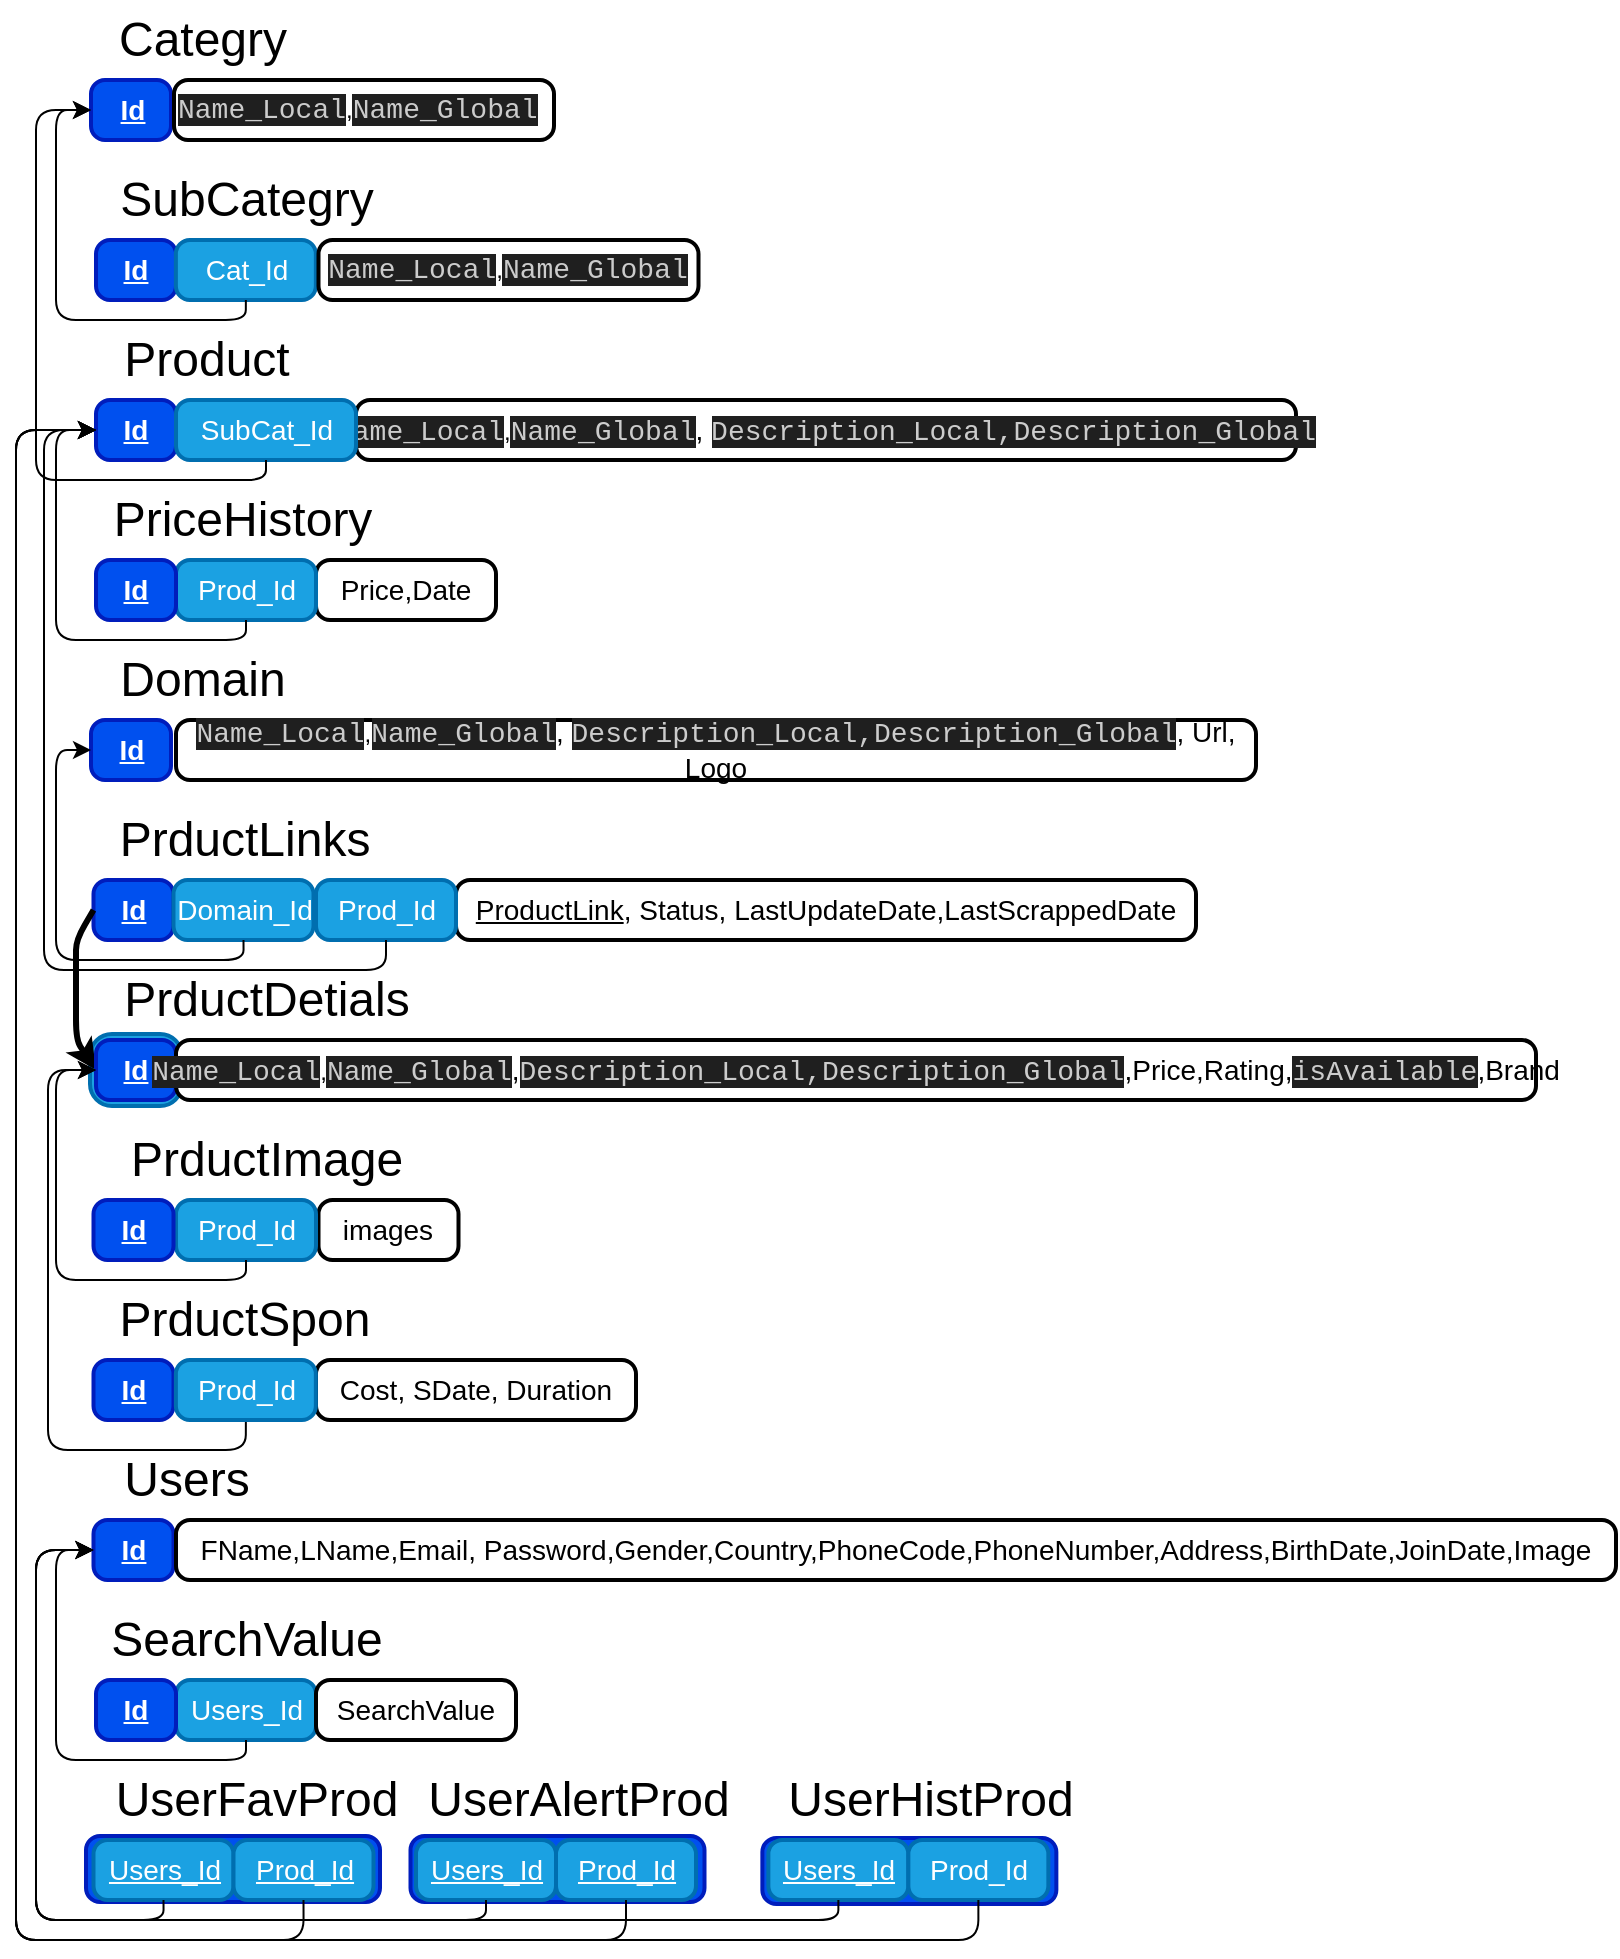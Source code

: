 <mxfile>
    <diagram id="7M1j6jTD5WMNC7OYtBL2" name="Page-1">
        <mxGraphModel dx="781" dy="453" grid="1" gridSize="10" guides="1" tooltips="1" connect="1" arrows="1" fold="1" page="1" pageScale="1" pageWidth="850" pageHeight="1100" math="0" shadow="0">
            <root>
                <mxCell id="0"/>
                <mxCell id="1" parent="0"/>
                <mxCell id="359" value="&lt;b style=&quot;font-size: 14px;&quot;&gt;&lt;u&gt;Id&lt;/u&gt;&lt;/b&gt;" style="rounded=1;whiteSpace=wrap;html=1;absoluteArcSize=1;arcSize=14;strokeWidth=2;align=center;fillColor=#0050ef;fontColor=#ffffff;strokeColor=#001DBC;" vertex="1" parent="1">
                    <mxGeometry x="393.18" y="959" width="147" height="33" as="geometry"/>
                </mxCell>
                <mxCell id="358" value="&lt;b style=&quot;font-size: 14px;&quot;&gt;&lt;u&gt;Id&lt;/u&gt;&lt;/b&gt;" style="rounded=1;whiteSpace=wrap;html=1;absoluteArcSize=1;arcSize=14;strokeWidth=2;align=center;fillColor=#0050ef;fontColor=#ffffff;strokeColor=#001DBC;" vertex="1" parent="1">
                    <mxGeometry x="217.25" y="958" width="147" height="33" as="geometry"/>
                </mxCell>
                <mxCell id="357" value="&lt;b style=&quot;font-size: 14px;&quot;&gt;&lt;u&gt;Id&lt;/u&gt;&lt;/b&gt;" style="rounded=1;whiteSpace=wrap;html=1;absoluteArcSize=1;arcSize=14;strokeWidth=2;align=center;fillColor=#0050ef;fontColor=#ffffff;strokeColor=#001DBC;" vertex="1" parent="1">
                    <mxGeometry x="55" y="958" width="147" height="33" as="geometry"/>
                </mxCell>
                <mxCell id="352" value="" style="rounded=1;html=1;absoluteArcSize=1;arcSize=22;strokeWidth=2;align=center;fillColor=#1ba1e2;fontColor=#ffffff;strokeColor=#006EAF;" parent="1" vertex="1">
                    <mxGeometry x="57" y="557" width="46" height="36" as="geometry"/>
                </mxCell>
                <mxCell id="269" value="&lt;span style=&quot;font-size: 14px;&quot;&gt;&lt;b&gt;&lt;u&gt;Id&lt;/u&gt;&lt;/b&gt;&lt;/span&gt;" style="rounded=1;html=1;absoluteArcSize=1;arcSize=14;strokeWidth=2;align=center;fillColor=#0050ef;fontColor=#ffffff;strokeColor=#001DBC;" parent="1" vertex="1">
                    <mxGeometry x="57.5" y="80" width="40" height="30" as="geometry"/>
                </mxCell>
                <mxCell id="270" value="&lt;font style=&quot;font-size: 24px;&quot;&gt;Categry&lt;/font&gt;" style="text;html=1;align=center;verticalAlign=middle;resizable=0;points=[];autosize=1;strokeColor=none;fillColor=none;labelBackgroundColor=none;" parent="1" vertex="1">
                    <mxGeometry x="57.5" y="40" width="110" height="40" as="geometry"/>
                </mxCell>
                <mxCell id="273" value="&lt;span style=&quot;font-size: 24px;&quot;&gt;SubCategry&lt;/span&gt;" style="text;html=1;align=center;verticalAlign=middle;resizable=0;points=[];autosize=1;strokeColor=none;fillColor=none;" parent="1" vertex="1">
                    <mxGeometry x="60" y="120" width="150" height="40" as="geometry"/>
                </mxCell>
                <mxCell id="274" value="&lt;span style=&quot;background-color: rgb(31, 31, 31); color: rgb(204, 204, 204); font-family: Consolas, &amp;quot;Courier New&amp;quot;, monospace; font-size: 14px;&quot;&gt;Name_Local&lt;/span&gt;&lt;span style=&quot;background-color: initial;&quot;&gt;,&lt;/span&gt;&lt;span style=&quot;background-color: rgb(31, 31, 31); color: rgb(204, 204, 204); font-family: Consolas, &amp;quot;Courier New&amp;quot;, monospace; font-size: 14px;&quot;&gt;Name_Global&lt;/span&gt;" style="rounded=1;absoluteArcSize=1;arcSize=14;strokeWidth=2;align=left;whiteSpace=wrap;html=1;glass=0;shadow=0;" parent="1" vertex="1">
                    <mxGeometry x="99" y="80" width="190" height="30" as="geometry"/>
                </mxCell>
                <mxCell id="276" value="&lt;span style=&quot;font-size: 24px;&quot;&gt;Product&lt;/span&gt;" style="text;html=1;align=center;verticalAlign=middle;resizable=0;points=[];autosize=1;strokeColor=none;fillColor=none;" parent="1" vertex="1">
                    <mxGeometry x="60" y="200" width="110" height="40" as="geometry"/>
                </mxCell>
                <mxCell id="277" value="&lt;b style=&quot;font-size: 14px;&quot;&gt;&lt;u&gt;Id&lt;/u&gt;&lt;/b&gt;" style="rounded=1;whiteSpace=wrap;html=1;absoluteArcSize=1;arcSize=14;strokeWidth=2;align=center;fillColor=#0050ef;fontColor=#ffffff;strokeColor=#001DBC;" parent="1" vertex="1">
                    <mxGeometry x="60" y="160" width="40" height="30" as="geometry"/>
                </mxCell>
                <mxCell id="279" value="&lt;b style=&quot;font-size: 14px;&quot;&gt;&lt;u&gt;Id&lt;/u&gt;&lt;/b&gt;" style="rounded=1;whiteSpace=wrap;html=1;absoluteArcSize=1;arcSize=14;strokeWidth=2;align=center;fillColor=#0050ef;fontColor=#ffffff;strokeColor=#001DBC;" parent="1" vertex="1">
                    <mxGeometry x="60" y="240" width="40" height="30" as="geometry"/>
                </mxCell>
                <mxCell id="280" value="&lt;span style=&quot;text-align: left; background-color: rgb(31, 31, 31); color: rgb(204, 204, 204); font-family: Consolas, &amp;quot;Courier New&amp;quot;, monospace; font-size: 14px;&quot;&gt;Name_Local&lt;/span&gt;&lt;span style=&quot;text-align: left; background-color: initial;&quot;&gt;,&lt;/span&gt;&lt;span style=&quot;text-align: left; background-color: rgb(31, 31, 31); color: rgb(204, 204, 204); font-family: Consolas, &amp;quot;Courier New&amp;quot;, monospace; font-size: 14px;&quot;&gt;Name_Global&lt;/span&gt;&lt;span style=&quot;font-size: 14px;&quot;&gt;,&amp;nbsp;&lt;/span&gt;&lt;span style=&quot;background-color: rgb(31, 31, 31); color: rgb(204, 204, 204); font-family: Consolas, &amp;quot;Courier New&amp;quot;, monospace; font-size: 14px;&quot;&gt;Description_Local,&lt;/span&gt;&lt;span style=&quot;background-color: rgb(31, 31, 31); color: rgb(204, 204, 204); font-family: Consolas, &amp;quot;Courier New&amp;quot;, monospace; font-size: 14px;&quot;&gt;Description_Global&lt;/span&gt;" style="rounded=1;whiteSpace=wrap;html=1;absoluteArcSize=1;arcSize=14;strokeWidth=2;align=center;" parent="1" vertex="1">
                    <mxGeometry x="190" y="240" width="470" height="30" as="geometry"/>
                </mxCell>
                <mxCell id="282" value="&lt;span style=&quot;font-size: 24px;&quot;&gt;PriceHistory&lt;/span&gt;" style="text;html=1;align=center;verticalAlign=middle;resizable=0;points=[];autosize=1;strokeColor=none;fillColor=none;" parent="1" vertex="1">
                    <mxGeometry x="57.5" y="280" width="150" height="40" as="geometry"/>
                </mxCell>
                <mxCell id="284" value="&lt;span style=&quot;font-size: 14px;&quot;&gt;Price,Date&lt;/span&gt;" style="rounded=1;whiteSpace=wrap;html=1;absoluteArcSize=1;arcSize=14;strokeWidth=2;align=center;" parent="1" vertex="1">
                    <mxGeometry x="170" y="320" width="90" height="30" as="geometry"/>
                </mxCell>
                <mxCell id="285" value="&lt;span style=&quot;font-size: 14px;&quot;&gt;Prod_Id&lt;/span&gt;" style="rounded=1;html=1;absoluteArcSize=1;arcSize=14;strokeWidth=2;align=center;fillColor=#1ba1e2;fontColor=#ffffff;strokeColor=#006EAF;" parent="1" vertex="1">
                    <mxGeometry x="100" y="320" width="70" height="30" as="geometry"/>
                </mxCell>
                <mxCell id="286" value="&lt;span style=&quot;font-size: 24px;&quot;&gt;Domain&lt;/span&gt;" style="text;html=1;align=center;verticalAlign=middle;resizable=0;points=[];autosize=1;strokeColor=none;fillColor=none;" parent="1" vertex="1">
                    <mxGeometry x="57.5" y="360" width="110" height="40" as="geometry"/>
                </mxCell>
                <mxCell id="287" value="&lt;b style=&quot;font-size: 14px;&quot;&gt;&lt;u&gt;Id&lt;/u&gt;&lt;/b&gt;" style="rounded=1;whiteSpace=wrap;html=1;absoluteArcSize=1;arcSize=14;strokeWidth=2;align=center;fillColor=#0050ef;fontColor=#ffffff;strokeColor=#001DBC;" parent="1" vertex="1">
                    <mxGeometry x="57.5" y="400" width="40" height="30" as="geometry"/>
                </mxCell>
                <mxCell id="288" value="&lt;span style=&quot;text-align: left; background-color: rgb(31, 31, 31); color: rgb(204, 204, 204); font-family: Consolas, &amp;quot;Courier New&amp;quot;, monospace; font-size: 14px;&quot;&gt;Name_Local&lt;/span&gt;&lt;span style=&quot;text-align: left; background-color: initial;&quot;&gt;,&lt;/span&gt;&lt;span style=&quot;text-align: left; background-color: rgb(31, 31, 31); color: rgb(204, 204, 204); font-family: Consolas, &amp;quot;Courier New&amp;quot;, monospace; font-size: 14px;&quot;&gt;Name_Global&lt;/span&gt;&lt;span style=&quot;font-size: 14px;&quot;&gt;,&amp;nbsp;&lt;/span&gt;&lt;span style=&quot;background-color: rgb(31, 31, 31); color: rgb(204, 204, 204); font-family: Consolas, &amp;quot;Courier New&amp;quot;, monospace; font-size: 14px;&quot;&gt;Description_Local,&lt;/span&gt;&lt;span style=&quot;background-color: rgb(31, 31, 31); color: rgb(204, 204, 204); font-family: Consolas, &amp;quot;Courier New&amp;quot;, monospace; font-size: 14px;&quot;&gt;Description_Global&lt;/span&gt;&lt;span style=&quot;background-color: initial; font-size: 14px;&quot;&gt;, Url, Logo&lt;/span&gt;" style="rounded=1;whiteSpace=wrap;html=1;absoluteArcSize=1;arcSize=14;strokeWidth=2;align=center;" parent="1" vertex="1">
                    <mxGeometry x="100" y="400" width="540" height="30" as="geometry"/>
                </mxCell>
                <mxCell id="289" value="&lt;span style=&quot;font-size: 24px;&quot;&gt;PrductLinks&lt;/span&gt;" style="text;html=1;align=center;verticalAlign=middle;resizable=0;points=[];autosize=1;strokeColor=none;fillColor=none;" parent="1" vertex="1">
                    <mxGeometry x="58.75" y="440" width="150" height="40" as="geometry"/>
                </mxCell>
                <mxCell id="290" value="&lt;b style=&quot;font-size: 14px;&quot;&gt;&lt;u&gt;Id&lt;/u&gt;&lt;/b&gt;" style="rounded=1;whiteSpace=wrap;html=1;absoluteArcSize=1;arcSize=14;strokeWidth=2;align=center;fillColor=#0050ef;fontColor=#ffffff;strokeColor=#001DBC;" parent="1" vertex="1">
                    <mxGeometry x="58.75" y="480" width="40" height="30" as="geometry"/>
                </mxCell>
                <mxCell id="291" value="&lt;span style=&quot;font-size: 14px;&quot;&gt;&lt;u&gt;ProductLink&lt;/u&gt;, Status, LastUpdateDate,LastScrappedDate&lt;/span&gt;" style="rounded=1;whiteSpace=wrap;html=1;absoluteArcSize=1;arcSize=14;strokeWidth=2;align=center;" parent="1" vertex="1">
                    <mxGeometry x="240" y="480" width="370" height="30" as="geometry"/>
                </mxCell>
                <mxCell id="293" value="&lt;span style=&quot;font-size: 24px;&quot;&gt;PrductDetials&lt;/span&gt;" style="text;html=1;align=center;verticalAlign=middle;resizable=0;points=[];autosize=1;strokeColor=none;fillColor=none;" parent="1" vertex="1">
                    <mxGeometry x="60" y="520" width="170" height="40" as="geometry"/>
                </mxCell>
                <mxCell id="347" style="edgeStyle=none;html=1;entryX=0;entryY=0.5;entryDx=0;entryDy=0;endArrow=none;endFill=0;startArrow=classic;startFill=1;exitX=0;exitY=0.5;exitDx=0;exitDy=0;strokeWidth=3;" parent="1" source="294" target="290" edge="1">
                    <mxGeometry relative="1" as="geometry">
                        <Array as="points">
                            <mxPoint x="50" y="560"/>
                            <mxPoint x="50" y="530"/>
                            <mxPoint x="50" y="510"/>
                        </Array>
                    </mxGeometry>
                </mxCell>
                <mxCell id="294" value="&lt;b style=&quot;font-size: 14px;&quot;&gt;&lt;u&gt;Id&lt;/u&gt;&lt;/b&gt;" style="rounded=1;whiteSpace=wrap;html=1;absoluteArcSize=1;arcSize=14;strokeWidth=2;align=center;fillColor=#0050ef;fontColor=#ffffff;strokeColor=#001DBC;" parent="1" vertex="1">
                    <mxGeometry x="60" y="560" width="40" height="30" as="geometry"/>
                </mxCell>
                <mxCell id="295" value="&lt;span style=&quot;text-align: left; background-color: rgb(31, 31, 31); color: rgb(204, 204, 204); font-family: Consolas, &amp;quot;Courier New&amp;quot;, monospace; font-size: 14px;&quot;&gt;Name_Local&lt;/span&gt;&lt;span style=&quot;text-align: left; background-color: initial;&quot;&gt;,&lt;/span&gt;&lt;span style=&quot;text-align: left; background-color: rgb(31, 31, 31); color: rgb(204, 204, 204); font-family: Consolas, &amp;quot;Courier New&amp;quot;, monospace; font-size: 14px;&quot;&gt;Name_Global&lt;/span&gt;&lt;span style=&quot;font-size: 14px;&quot;&gt;,&lt;/span&gt;&lt;span style=&quot;background-color: rgb(31, 31, 31); color: rgb(204, 204, 204); font-family: Consolas, &amp;quot;Courier New&amp;quot;, monospace; font-size: 14px;&quot;&gt;Description_Local,&lt;/span&gt;&lt;span style=&quot;background-color: rgb(31, 31, 31); color: rgb(204, 204, 204); font-family: Consolas, &amp;quot;Courier New&amp;quot;, monospace; font-size: 14px;&quot;&gt;Description_Global&lt;/span&gt;&lt;span style=&quot;font-size: 14px;&quot;&gt;,Price,Rating,&lt;/span&gt;&lt;span style=&quot;background-color: rgb(31, 31, 31); color: rgb(204, 204, 204); font-family: Consolas, &amp;quot;Courier New&amp;quot;, monospace; font-size: 14px;&quot;&gt;isAvailable&lt;/span&gt;&lt;span style=&quot;font-size: 14px; background-color: initial;&quot;&gt;,Brand&lt;/span&gt;" style="rounded=1;whiteSpace=wrap;html=1;absoluteArcSize=1;arcSize=14;strokeWidth=2;align=center;" parent="1" vertex="1">
                    <mxGeometry x="100" y="560" width="680" height="30" as="geometry"/>
                </mxCell>
                <mxCell id="296" value="&lt;span style=&quot;font-size: 24px;&quot;&gt;PrductImage&lt;/span&gt;" style="text;html=1;align=center;verticalAlign=middle;resizable=0;points=[];autosize=1;strokeColor=none;fillColor=none;" parent="1" vertex="1">
                    <mxGeometry x="65" y="600" width="160" height="40" as="geometry"/>
                </mxCell>
                <mxCell id="298" value="&lt;span style=&quot;font-size: 14px;&quot;&gt;images&lt;/span&gt;" style="rounded=1;whiteSpace=wrap;html=1;absoluteArcSize=1;arcSize=14;strokeWidth=2;align=center;" parent="1" vertex="1">
                    <mxGeometry x="171.25" y="640" width="70" height="30" as="geometry"/>
                </mxCell>
                <mxCell id="299" value="&lt;span style=&quot;font-size: 14px;&quot;&gt;Prod_Id&lt;/span&gt;" style="rounded=1;html=1;absoluteArcSize=1;arcSize=14;strokeWidth=2;align=center;fillColor=#1ba1e2;fontColor=#ffffff;strokeColor=#006EAF;" parent="1" vertex="1">
                    <mxGeometry x="100" y="640" width="70" height="30" as="geometry"/>
                </mxCell>
                <mxCell id="301" value="&lt;span style=&quot;font-size: 24px;&quot;&gt;PrductSpon&lt;/span&gt;" style="text;html=1;align=center;verticalAlign=middle;resizable=0;points=[];autosize=1;strokeColor=none;fillColor=none;" parent="1" vertex="1">
                    <mxGeometry x="58.75" y="680" width="150" height="40" as="geometry"/>
                </mxCell>
                <mxCell id="302" value="&lt;b style=&quot;font-size: 14px;&quot;&gt;&lt;u&gt;Id&lt;/u&gt;&lt;/b&gt;" style="rounded=1;whiteSpace=wrap;html=1;absoluteArcSize=1;arcSize=14;strokeWidth=2;align=center;fillColor=#0050ef;fontColor=#ffffff;strokeColor=#001DBC;" parent="1" vertex="1">
                    <mxGeometry x="58.75" y="720" width="40" height="30" as="geometry"/>
                </mxCell>
                <mxCell id="303" value="&lt;span style=&quot;font-size: 14px;&quot;&gt;Cost, SDate, Duration&lt;/span&gt;" style="rounded=1;whiteSpace=wrap;html=1;absoluteArcSize=1;arcSize=14;strokeWidth=2;align=center;" parent="1" vertex="1">
                    <mxGeometry x="170" y="720" width="160" height="30" as="geometry"/>
                </mxCell>
                <mxCell id="304" value="&lt;span style=&quot;font-size: 24px;&quot;&gt;Users&lt;/span&gt;" style="text;html=1;align=center;verticalAlign=middle;resizable=0;points=[];autosize=1;strokeColor=none;fillColor=none;" parent="1" vertex="1">
                    <mxGeometry x="60" y="760" width="90" height="40" as="geometry"/>
                </mxCell>
                <mxCell id="305" value="&lt;b style=&quot;font-size: 14px;&quot;&gt;&lt;u&gt;Id&lt;/u&gt;&lt;/b&gt;" style="rounded=1;whiteSpace=wrap;html=1;absoluteArcSize=1;arcSize=14;strokeWidth=2;align=center;fillColor=#0050ef;fontColor=#ffffff;strokeColor=#001DBC;" parent="1" vertex="1">
                    <mxGeometry x="58.75" y="800" width="40" height="30" as="geometry"/>
                </mxCell>
                <mxCell id="306" value="&lt;span style=&quot;font-size: 14px;&quot;&gt;FName,LName,Email, Password,Gender,&lt;/span&gt;&lt;span style=&quot;font-size: 14px;&quot;&gt;Country,PhoneCode,&lt;/span&gt;&lt;span style=&quot;font-size: 14px;&quot;&gt;PhoneNumber,Address,BirthDate,JoinDate,Image&lt;/span&gt;" style="rounded=1;whiteSpace=wrap;html=1;absoluteArcSize=1;arcSize=14;strokeWidth=2;align=center;" parent="1" vertex="1">
                    <mxGeometry x="100" y="800" width="720" height="30" as="geometry"/>
                </mxCell>
                <mxCell id="307" value="&lt;span style=&quot;font-size: 24px;&quot;&gt;SearchValue&lt;/span&gt;" style="text;html=1;align=center;verticalAlign=middle;resizable=0;points=[];autosize=1;strokeColor=none;fillColor=none;" parent="1" vertex="1">
                    <mxGeometry x="55" y="840" width="160" height="40" as="geometry"/>
                </mxCell>
                <mxCell id="309" value="&lt;span style=&quot;font-size: 14px;&quot;&gt;Users_Id&lt;/span&gt;" style="rounded=1;html=1;absoluteArcSize=1;arcSize=14;strokeWidth=2;align=center;fillColor=#1ba1e2;fontColor=#ffffff;strokeColor=#006EAF;" parent="1" vertex="1">
                    <mxGeometry x="100" y="880" width="70" height="30" as="geometry"/>
                </mxCell>
                <mxCell id="308" value="&lt;span style=&quot;font-size: 14px;&quot;&gt;SearchValue&lt;/span&gt;" style="rounded=1;whiteSpace=wrap;html=1;absoluteArcSize=1;arcSize=14;strokeWidth=2;align=center;" parent="1" vertex="1">
                    <mxGeometry x="170" y="880" width="100" height="30" as="geometry"/>
                </mxCell>
                <mxCell id="310" value="&lt;span style=&quot;font-size: 24px;&quot;&gt;UserFavProd&lt;/span&gt;" style="text;html=1;align=center;verticalAlign=middle;resizable=0;points=[];autosize=1;strokeColor=none;fillColor=none;" parent="1" vertex="1">
                    <mxGeometry x="60" y="920" width="160" height="40" as="geometry"/>
                </mxCell>
                <mxCell id="313" value="&lt;span style=&quot;font-size: 14px;&quot;&gt;&lt;u&gt;Users_Id&lt;/u&gt;&lt;/span&gt;" style="rounded=1;html=1;absoluteArcSize=1;arcSize=14;strokeWidth=2;align=center;fillColor=#1ba1e2;fontColor=#ffffff;strokeColor=#006EAF;" parent="1" vertex="1">
                    <mxGeometry x="58.75" y="960" width="70" height="30" as="geometry"/>
                </mxCell>
                <mxCell id="314" value="&lt;span style=&quot;font-size: 14px;&quot;&gt;&lt;u&gt;Prod_Id&lt;/u&gt;&lt;/span&gt;" style="rounded=1;html=1;absoluteArcSize=1;arcSize=14;strokeWidth=2;align=center;fillColor=#1ba1e2;fontColor=#ffffff;strokeColor=#006EAF;" parent="1" vertex="1">
                    <mxGeometry x="128.75" y="960" width="70" height="30" as="geometry"/>
                </mxCell>
                <mxCell id="315" value="&lt;span style=&quot;font-size: 24px;&quot;&gt;UserAlertProd&lt;/span&gt;" style="text;html=1;align=center;verticalAlign=middle;resizable=0;points=[];autosize=1;strokeColor=none;fillColor=none;" parent="1" vertex="1">
                    <mxGeometry x="216.25" y="920" width="170" height="40" as="geometry"/>
                </mxCell>
                <mxCell id="316" value="&lt;span style=&quot;font-size: 14px;&quot;&gt;&lt;u&gt;Users_Id&lt;/u&gt;&lt;/span&gt;" style="rounded=1;html=1;absoluteArcSize=1;arcSize=14;strokeWidth=2;align=center;fillColor=#1ba1e2;fontColor=#ffffff;strokeColor=#006EAF;" parent="1" vertex="1">
                    <mxGeometry x="220" y="960" width="70" height="30" as="geometry"/>
                </mxCell>
                <mxCell id="317" value="&lt;span style=&quot;font-size: 14px;&quot;&gt;&lt;u&gt;Prod_Id&lt;/u&gt;&lt;/span&gt;" style="rounded=1;html=1;absoluteArcSize=1;arcSize=14;strokeWidth=2;align=center;fillColor=#1ba1e2;fontColor=#ffffff;strokeColor=#006EAF;" parent="1" vertex="1">
                    <mxGeometry x="290" y="960" width="70" height="30" as="geometry"/>
                </mxCell>
                <mxCell id="318" value="&lt;span style=&quot;font-size: 24px;&quot;&gt;UserHistProd&lt;/span&gt;" style="text;html=1;align=center;verticalAlign=middle;resizable=0;points=[];autosize=1;strokeColor=none;fillColor=none;" parent="1" vertex="1">
                    <mxGeometry x="392.43" y="920" width="170" height="40" as="geometry"/>
                </mxCell>
                <mxCell id="319" value="&lt;span style=&quot;font-size: 14px;&quot;&gt;&lt;u&gt;Users_Id&lt;/u&gt;&lt;/span&gt;" style="rounded=1;html=1;absoluteArcSize=1;arcSize=14;strokeWidth=2;align=center;fillColor=#1ba1e2;fontColor=#ffffff;strokeColor=#006EAF;" parent="1" vertex="1">
                    <mxGeometry x="396.18" y="960" width="70" height="30" as="geometry"/>
                </mxCell>
                <mxCell id="320" value="&lt;span style=&quot;font-size: 14px;&quot;&gt;Prod_Id&lt;/span&gt;" style="rounded=1;html=1;absoluteArcSize=1;arcSize=14;strokeWidth=2;align=center;fillColor=#1ba1e2;fontColor=#ffffff;strokeColor=#006EAF;" parent="1" vertex="1">
                    <mxGeometry x="466.18" y="960" width="70" height="30" as="geometry"/>
                </mxCell>
                <mxCell id="321" value="&lt;span style=&quot;font-size: 14px;&quot;&gt;Cat_Id&lt;/span&gt;" style="rounded=1;html=1;absoluteArcSize=1;arcSize=14;strokeWidth=2;align=center;fillColor=#1ba1e2;fontColor=#ffffff;strokeColor=#006EAF;" parent="1" vertex="1">
                    <mxGeometry x="99.93" y="160" width="70" height="30" as="geometry"/>
                </mxCell>
                <mxCell id="322" value="&lt;span style=&quot;text-align: left; background-color: rgb(31, 31, 31); color: rgb(204, 204, 204); font-family: Consolas, &amp;quot;Courier New&amp;quot;, monospace; font-size: 14px;&quot;&gt;Name_Local&lt;/span&gt;&lt;span style=&quot;text-align: left; background-color: initial;&quot;&gt;,&lt;/span&gt;&lt;span style=&quot;text-align: left; background-color: rgb(31, 31, 31); color: rgb(204, 204, 204); font-family: Consolas, &amp;quot;Courier New&amp;quot;, monospace; font-size: 14px;&quot;&gt;Name_Global&lt;/span&gt;" style="rounded=1;whiteSpace=wrap;html=1;absoluteArcSize=1;arcSize=14;strokeWidth=2;align=center;" parent="1" vertex="1">
                    <mxGeometry x="171.25" y="160" width="190" height="30" as="geometry"/>
                </mxCell>
                <mxCell id="324" style="edgeStyle=orthogonalEdgeStyle;html=1;entryX=0;entryY=0.5;entryDx=0;entryDy=0;fontSize=14;align=center;exitX=0.5;exitY=1;exitDx=0;exitDy=0;" parent="1" source="321" target="269" edge="1">
                    <mxGeometry relative="1" as="geometry">
                        <mxPoint x="114.93" y="190" as="sourcePoint"/>
                        <mxPoint x="39.93" y="97" as="targetPoint"/>
                        <Array as="points">
                            <mxPoint x="135" y="200"/>
                            <mxPoint x="40" y="200"/>
                            <mxPoint x="40" y="95"/>
                        </Array>
                    </mxGeometry>
                </mxCell>
                <mxCell id="325" value="&lt;span style=&quot;font-size: 14px;&quot;&gt;SubCat_Id&lt;/span&gt;" style="rounded=1;html=1;absoluteArcSize=1;arcSize=14;strokeWidth=2;align=center;fillColor=#1ba1e2;fontColor=#ffffff;strokeColor=#006EAF;" parent="1" vertex="1">
                    <mxGeometry x="100" y="240" width="90" height="30" as="geometry"/>
                </mxCell>
                <mxCell id="326" style="edgeStyle=orthogonalEdgeStyle;html=1;entryX=0;entryY=0.5;entryDx=0;entryDy=0;fontSize=14;align=center;exitX=0.5;exitY=1;exitDx=0;exitDy=0;" parent="1" source="325" target="269" edge="1">
                    <mxGeometry relative="1" as="geometry">
                        <mxPoint x="132.5" y="270" as="sourcePoint"/>
                        <mxPoint x="55.07" y="175" as="targetPoint"/>
                        <Array as="points">
                            <mxPoint x="145" y="280"/>
                            <mxPoint x="30" y="280"/>
                            <mxPoint x="30" y="95"/>
                        </Array>
                    </mxGeometry>
                </mxCell>
                <mxCell id="327" value="&lt;span style=&quot;font-size: 14px;&quot;&gt;Domain_Id&lt;/span&gt;" style="rounded=1;html=1;absoluteArcSize=1;arcSize=14;strokeWidth=2;align=center;fillColor=#1ba1e2;fontColor=#ffffff;strokeColor=#006EAF;" parent="1" vertex="1">
                    <mxGeometry x="98.75" y="480" width="70" height="30" as="geometry"/>
                </mxCell>
                <mxCell id="328" style="edgeStyle=orthogonalEdgeStyle;html=1;entryX=0;entryY=0.5;entryDx=0;entryDy=0;fontSize=14;align=center;exitX=0.5;exitY=1;exitDx=0;exitDy=0;" parent="1" source="327" target="287" edge="1">
                    <mxGeometry relative="1" as="geometry">
                        <mxPoint x="129.88" y="525" as="sourcePoint"/>
                        <mxPoint x="42.38" y="350" as="targetPoint"/>
                        <Array as="points">
                            <mxPoint x="134" y="520"/>
                            <mxPoint x="40" y="520"/>
                            <mxPoint x="40" y="415"/>
                        </Array>
                    </mxGeometry>
                </mxCell>
                <mxCell id="329" style="edgeStyle=orthogonalEdgeStyle;html=1;entryX=0;entryY=0.5;entryDx=0;entryDy=0;fontSize=14;align=center;exitX=0.5;exitY=1;exitDx=0;exitDy=0;" parent="1" source="299" target="294" edge="1">
                    <mxGeometry relative="1" as="geometry">
                        <mxPoint x="125.63" y="670" as="sourcePoint"/>
                        <mxPoint x="49.38" y="575" as="targetPoint"/>
                        <Array as="points">
                            <mxPoint x="135" y="680"/>
                            <mxPoint x="40" y="680"/>
                            <mxPoint x="40" y="575"/>
                        </Array>
                    </mxGeometry>
                </mxCell>
                <mxCell id="331" style="edgeStyle=orthogonalEdgeStyle;html=1;entryX=0;entryY=0.5;entryDx=0;entryDy=0;fontSize=14;align=center;exitX=0.5;exitY=1;exitDx=0;exitDy=0;" parent="1" source="332" target="294" edge="1">
                    <mxGeometry relative="1" as="geometry">
                        <mxPoint x="132.43" y="755" as="sourcePoint"/>
                        <mxPoint x="98.68" y="660" as="targetPoint"/>
                        <Array as="points">
                            <mxPoint x="135" y="765"/>
                            <mxPoint x="36" y="765"/>
                            <mxPoint x="36" y="575"/>
                        </Array>
                    </mxGeometry>
                </mxCell>
                <mxCell id="332" value="&lt;span style=&quot;font-size: 14px;&quot;&gt;Prod_Id&lt;/span&gt;" style="rounded=1;html=1;absoluteArcSize=1;arcSize=14;strokeWidth=2;align=center;fillColor=#1ba1e2;fontColor=#ffffff;strokeColor=#006EAF;" parent="1" vertex="1">
                    <mxGeometry x="99.93" y="720" width="70" height="30" as="geometry"/>
                </mxCell>
                <mxCell id="333" style="edgeStyle=orthogonalEdgeStyle;html=1;fontSize=14;align=center;exitX=0.5;exitY=1;exitDx=0;exitDy=0;entryX=0;entryY=0.5;entryDx=0;entryDy=0;" parent="1" source="309" target="305" edge="1">
                    <mxGeometry relative="1" as="geometry">
                        <mxPoint x="132.5" y="904.96" as="sourcePoint"/>
                        <mxPoint x="40" y="810" as="targetPoint"/>
                        <Array as="points">
                            <mxPoint x="135" y="920"/>
                            <mxPoint x="40" y="920"/>
                            <mxPoint x="40" y="815"/>
                        </Array>
                    </mxGeometry>
                </mxCell>
                <mxCell id="334" style="edgeStyle=orthogonalEdgeStyle;html=1;fontSize=14;align=center;exitX=0.5;exitY=1;exitDx=0;exitDy=0;entryX=0;entryY=0.5;entryDx=0;entryDy=0;" parent="1" source="313" target="305" edge="1">
                    <mxGeometry relative="1" as="geometry">
                        <mxPoint x="97.49" y="1005" as="sourcePoint"/>
                        <mxPoint x="62.49" y="910" as="targetPoint"/>
                        <Array as="points">
                            <mxPoint x="94" y="1000"/>
                            <mxPoint x="30" y="1000"/>
                            <mxPoint x="30" y="815"/>
                        </Array>
                    </mxGeometry>
                </mxCell>
                <mxCell id="335" style="edgeStyle=orthogonalEdgeStyle;html=1;fontSize=14;align=center;exitX=0.5;exitY=1;exitDx=0;exitDy=0;entryX=0;entryY=0.5;entryDx=0;entryDy=0;" parent="1" source="319" target="305" edge="1">
                    <mxGeometry relative="1" as="geometry">
                        <mxPoint x="103.75" y="1000" as="sourcePoint"/>
                        <mxPoint x="68.75" y="905" as="targetPoint"/>
                        <Array as="points">
                            <mxPoint x="431" y="1000"/>
                            <mxPoint x="30" y="1000"/>
                            <mxPoint x="30" y="815"/>
                        </Array>
                    </mxGeometry>
                </mxCell>
                <mxCell id="336" style="edgeStyle=orthogonalEdgeStyle;html=1;fontSize=14;align=center;exitX=0.5;exitY=1;exitDx=0;exitDy=0;" parent="1" source="316" target="305" edge="1">
                    <mxGeometry relative="1" as="geometry">
                        <mxPoint x="89.75" y="995" as="sourcePoint"/>
                        <mxPoint x="54.75" y="900" as="targetPoint"/>
                        <Array as="points">
                            <mxPoint x="255" y="1000"/>
                            <mxPoint x="30" y="1000"/>
                            <mxPoint x="30" y="815"/>
                        </Array>
                    </mxGeometry>
                </mxCell>
                <mxCell id="337" style="edgeStyle=orthogonalEdgeStyle;html=1;fontSize=14;align=center;exitX=0.5;exitY=1;exitDx=0;exitDy=0;entryX=0;entryY=0.5;entryDx=0;entryDy=0;" parent="1" source="314" target="279" edge="1">
                    <mxGeometry relative="1" as="geometry">
                        <mxPoint x="168.68" y="1000" as="sourcePoint"/>
                        <mxPoint x="133.68" y="905" as="targetPoint"/>
                        <Array as="points">
                            <mxPoint x="164" y="1010"/>
                            <mxPoint x="20" y="1010"/>
                            <mxPoint x="20" y="255"/>
                        </Array>
                    </mxGeometry>
                </mxCell>
                <mxCell id="338" style="edgeStyle=orthogonalEdgeStyle;html=1;fontSize=14;align=center;exitX=0.5;exitY=1;exitDx=0;exitDy=0;entryX=0;entryY=0.5;entryDx=0;entryDy=0;" parent="1" source="320" target="279" edge="1">
                    <mxGeometry relative="1" as="geometry">
                        <mxPoint x="506.11" y="1000" as="sourcePoint"/>
                        <mxPoint x="133.68" y="905" as="targetPoint"/>
                        <Array as="points">
                            <mxPoint x="501" y="1010"/>
                            <mxPoint x="20" y="1010"/>
                            <mxPoint x="20" y="255"/>
                        </Array>
                    </mxGeometry>
                </mxCell>
                <mxCell id="339" style="edgeStyle=orthogonalEdgeStyle;html=1;fontSize=14;align=center;exitX=0.5;exitY=1;exitDx=0;exitDy=0;entryX=0;entryY=0.5;entryDx=0;entryDy=0;" parent="1" source="317" target="279" edge="1">
                    <mxGeometry relative="1" as="geometry">
                        <mxPoint x="329.93" y="1000" as="sourcePoint"/>
                        <mxPoint x="133.68" y="905" as="targetPoint"/>
                        <Array as="points">
                            <mxPoint x="325" y="1010"/>
                            <mxPoint x="20" y="1010"/>
                            <mxPoint x="20" y="255"/>
                        </Array>
                    </mxGeometry>
                </mxCell>
                <mxCell id="343" value="&lt;span style=&quot;font-size: 14px;&quot;&gt;Prod_Id&lt;/span&gt;" style="rounded=1;html=1;absoluteArcSize=1;arcSize=14;strokeWidth=2;align=center;fillColor=#1ba1e2;fontColor=#ffffff;strokeColor=#006EAF;" parent="1" vertex="1">
                    <mxGeometry x="170" y="480" width="70" height="30" as="geometry"/>
                </mxCell>
                <mxCell id="344" style="edgeStyle=orthogonalEdgeStyle;html=1;entryX=0;entryY=0.5;entryDx=0;entryDy=0;fontSize=14;align=center;exitX=0.5;exitY=1;exitDx=0;exitDy=0;" parent="1" source="343" target="279" edge="1">
                    <mxGeometry relative="1" as="geometry">
                        <mxPoint x="143.75" y="520" as="sourcePoint"/>
                        <mxPoint x="67.5" y="425" as="targetPoint"/>
                        <Array as="points">
                            <mxPoint x="205" y="525"/>
                            <mxPoint x="34" y="525"/>
                            <mxPoint x="34" y="255"/>
                        </Array>
                    </mxGeometry>
                </mxCell>
                <mxCell id="345" style="edgeStyle=orthogonalEdgeStyle;html=1;entryX=0;entryY=0.5;entryDx=0;entryDy=0;fontSize=14;align=center;exitX=0.5;exitY=1;exitDx=0;exitDy=0;" parent="1" source="285" target="279" edge="1">
                    <mxGeometry relative="1" as="geometry">
                        <mxPoint x="215" y="520.0" as="sourcePoint"/>
                        <mxPoint x="70" y="265" as="targetPoint"/>
                        <Array as="points">
                            <mxPoint x="135" y="360"/>
                            <mxPoint x="40" y="360"/>
                            <mxPoint x="40" y="255"/>
                        </Array>
                    </mxGeometry>
                </mxCell>
                <mxCell id="354" value="&lt;b style=&quot;font-size: 14px;&quot;&gt;&lt;u&gt;Id&lt;/u&gt;&lt;/b&gt;" style="rounded=1;whiteSpace=wrap;html=1;absoluteArcSize=1;arcSize=14;strokeWidth=2;align=center;fillColor=#0050ef;fontColor=#ffffff;strokeColor=#001DBC;" vertex="1" parent="1">
                    <mxGeometry x="60" y="320" width="40" height="30" as="geometry"/>
                </mxCell>
                <mxCell id="355" value="&lt;b style=&quot;font-size: 14px;&quot;&gt;&lt;u&gt;Id&lt;/u&gt;&lt;/b&gt;" style="rounded=1;whiteSpace=wrap;html=1;absoluteArcSize=1;arcSize=14;strokeWidth=2;align=center;fillColor=#0050ef;fontColor=#ffffff;strokeColor=#001DBC;" vertex="1" parent="1">
                    <mxGeometry x="58.75" y="640" width="40" height="30" as="geometry"/>
                </mxCell>
                <mxCell id="356" value="&lt;b style=&quot;font-size: 14px;&quot;&gt;&lt;u&gt;Id&lt;/u&gt;&lt;/b&gt;" style="rounded=1;whiteSpace=wrap;html=1;absoluteArcSize=1;arcSize=14;strokeWidth=2;align=center;fillColor=#0050ef;fontColor=#ffffff;strokeColor=#001DBC;" vertex="1" parent="1">
                    <mxGeometry x="60" y="880" width="40" height="30" as="geometry"/>
                </mxCell>
            </root>
        </mxGraphModel>
    </diagram>
</mxfile>